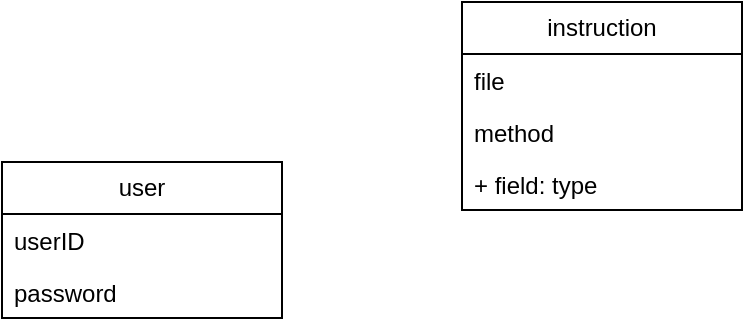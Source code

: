 <mxfile version="21.6.7" type="github">
  <diagram name="第 1 页" id="E-QWPFQPt6Bi3ro6nQ17">
    <mxGraphModel dx="948" dy="622" grid="1" gridSize="10" guides="1" tooltips="1" connect="1" arrows="1" fold="1" page="1" pageScale="1" pageWidth="827" pageHeight="1169" math="0" shadow="0">
      <root>
        <mxCell id="0" />
        <mxCell id="1" parent="0" />
        <mxCell id="vaaXsOGe_7xNs8ru7z8O-1" value="user" style="swimlane;fontStyle=0;childLayout=stackLayout;horizontal=1;startSize=26;fillColor=none;horizontalStack=0;resizeParent=1;resizeParentMax=0;resizeLast=0;collapsible=1;marginBottom=0;whiteSpace=wrap;html=1;" vertex="1" parent="1">
          <mxGeometry x="110" y="350" width="140" height="78" as="geometry" />
        </mxCell>
        <mxCell id="vaaXsOGe_7xNs8ru7z8O-2" value="userID" style="text;strokeColor=none;fillColor=none;align=left;verticalAlign=top;spacingLeft=4;spacingRight=4;overflow=hidden;rotatable=0;points=[[0,0.5],[1,0.5]];portConstraint=eastwest;whiteSpace=wrap;html=1;" vertex="1" parent="vaaXsOGe_7xNs8ru7z8O-1">
          <mxGeometry y="26" width="140" height="26" as="geometry" />
        </mxCell>
        <mxCell id="vaaXsOGe_7xNs8ru7z8O-3" value="password" style="text;strokeColor=none;fillColor=none;align=left;verticalAlign=top;spacingLeft=4;spacingRight=4;overflow=hidden;rotatable=0;points=[[0,0.5],[1,0.5]];portConstraint=eastwest;whiteSpace=wrap;html=1;" vertex="1" parent="vaaXsOGe_7xNs8ru7z8O-1">
          <mxGeometry y="52" width="140" height="26" as="geometry" />
        </mxCell>
        <mxCell id="vaaXsOGe_7xNs8ru7z8O-5" value="instruction" style="swimlane;fontStyle=0;childLayout=stackLayout;horizontal=1;startSize=26;fillColor=none;horizontalStack=0;resizeParent=1;resizeParentMax=0;resizeLast=0;collapsible=1;marginBottom=0;whiteSpace=wrap;html=1;" vertex="1" parent="1">
          <mxGeometry x="340" y="270" width="140" height="104" as="geometry" />
        </mxCell>
        <mxCell id="vaaXsOGe_7xNs8ru7z8O-6" value="file" style="text;strokeColor=none;fillColor=none;align=left;verticalAlign=top;spacingLeft=4;spacingRight=4;overflow=hidden;rotatable=0;points=[[0,0.5],[1,0.5]];portConstraint=eastwest;whiteSpace=wrap;html=1;" vertex="1" parent="vaaXsOGe_7xNs8ru7z8O-5">
          <mxGeometry y="26" width="140" height="26" as="geometry" />
        </mxCell>
        <mxCell id="vaaXsOGe_7xNs8ru7z8O-7" value="method&lt;br&gt;" style="text;strokeColor=none;fillColor=none;align=left;verticalAlign=top;spacingLeft=4;spacingRight=4;overflow=hidden;rotatable=0;points=[[0,0.5],[1,0.5]];portConstraint=eastwest;whiteSpace=wrap;html=1;" vertex="1" parent="vaaXsOGe_7xNs8ru7z8O-5">
          <mxGeometry y="52" width="140" height="26" as="geometry" />
        </mxCell>
        <mxCell id="vaaXsOGe_7xNs8ru7z8O-8" value="+ field: type" style="text;strokeColor=none;fillColor=none;align=left;verticalAlign=top;spacingLeft=4;spacingRight=4;overflow=hidden;rotatable=0;points=[[0,0.5],[1,0.5]];portConstraint=eastwest;whiteSpace=wrap;html=1;" vertex="1" parent="vaaXsOGe_7xNs8ru7z8O-5">
          <mxGeometry y="78" width="140" height="26" as="geometry" />
        </mxCell>
      </root>
    </mxGraphModel>
  </diagram>
</mxfile>
